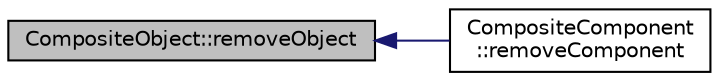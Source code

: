 digraph "CompositeObject::removeObject"
{
  edge [fontname="Helvetica",fontsize="10",labelfontname="Helvetica",labelfontsize="10"];
  node [fontname="Helvetica",fontsize="10",shape=record];
  rankdir="LR";
  Node53 [label="CompositeObject::removeObject",height=0.2,width=0.4,color="black", fillcolor="grey75", style="filled", fontcolor="black"];
  Node53 -> Node54 [dir="back",color="midnightblue",fontsize="10",style="solid",fontname="Helvetica"];
  Node54 [label="CompositeComponent\l::removeComponent",height=0.2,width=0.4,color="black", fillcolor="white", style="filled",URL="$classCompositeComponent.html#aad3ae67db63ae0f754daba2977f494a1",tooltip="Removes a component from the composite. "];
}

